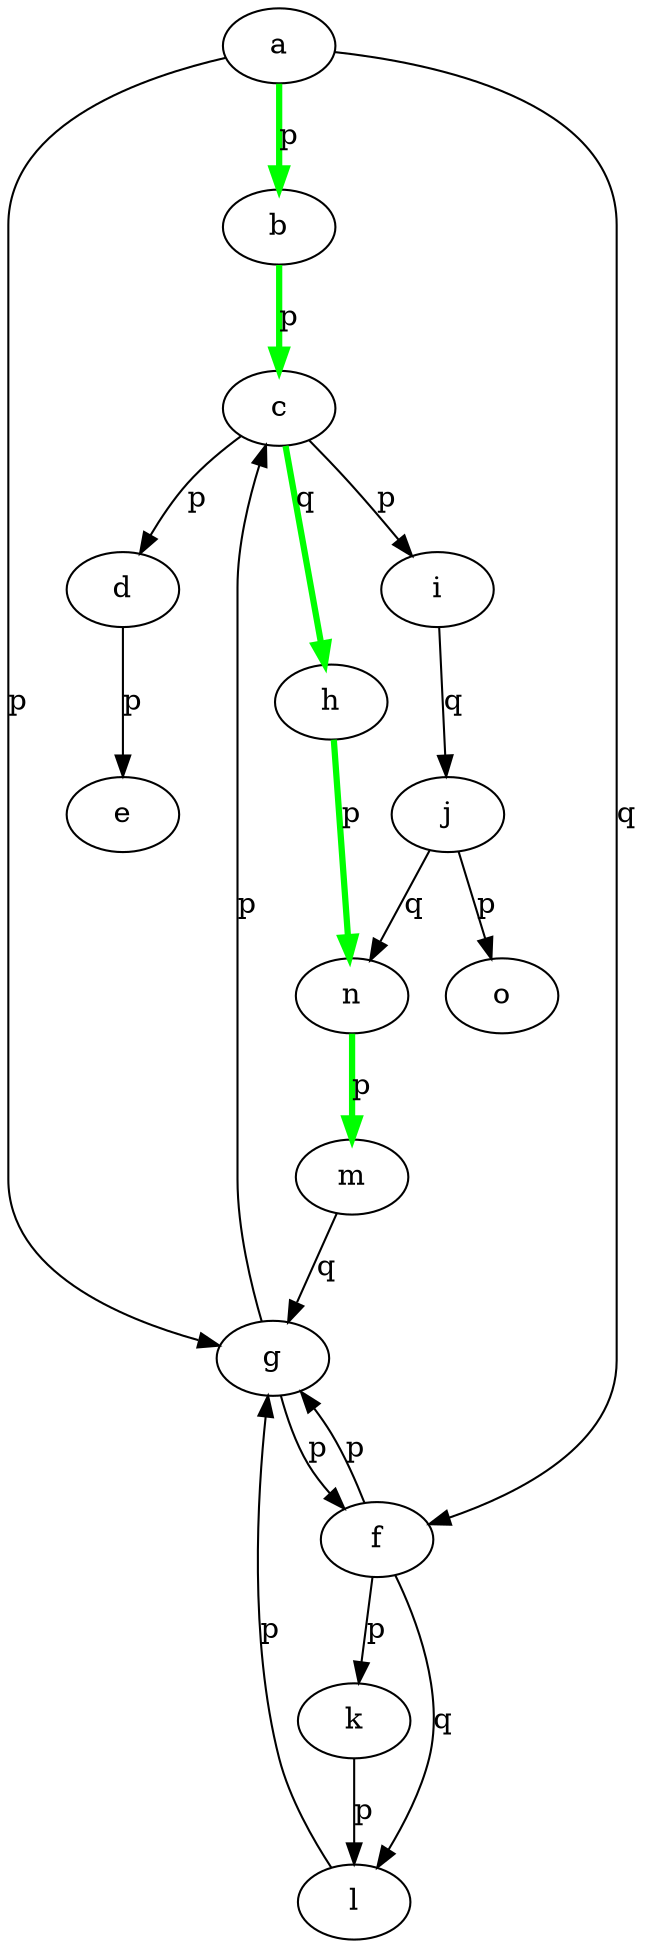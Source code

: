 # example taken from https://stackoverflow[label= p]com/questions/28900290/querying-a-graph-path-in-sparql
# original
# node:x edge:y node:z  ->   x -> z [label=y]
# @prefix [label= p][label= p][label= p]  -> 
#
#@prefix  node: <http://prism[label= p]uvsq[label= p]fr/>[label= p]
#@prefix   edge:<http://prism[label= p]uvsq[label= p]fr#>[label= p]
digraph stack_ov_1 {
a -> b[label= p color=green penwidth=3]
a -> f[label= q]
a -> g[label= p]
b -> c[label= p color=green penwidth=3]
c -> h[label= q color=green penwidth=3]
c -> i[label= p]
c -> d[label= p]
d -> e[label= p]
f -> g[label= p]
f -> l[label= q]
f -> k[label= p]
g -> c[label= p]
g -> f[label= p]
h -> n[label= p color=green penwidth=3]
i -> j[label= q]
j -> o[label= p]
j -> n[label= q]
k -> l[label= p]
l -> g[label= p]
m -> g[label= q]
n -> m[label= p color=green penwidth=3]
}
